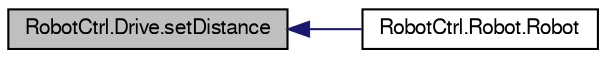 digraph G
{
  edge [fontname="FreeSans",fontsize="10",labelfontname="FreeSans",labelfontsize="10"];
  node [fontname="FreeSans",fontsize="10",shape=record];
  rankdir=LR;
  Node1 [label="RobotCtrl.Drive.setDistance",height=0.2,width=0.4,color="black", fillcolor="grey75", style="filled" fontcolor="black"];
  Node1 -> Node2 [dir=back,color="midnightblue",fontsize="10",style="solid"];
  Node2 [label="RobotCtrl.Robot.Robot",height=0.2,width=0.4,color="black", fillcolor="white", style="filled",URL="$class_robot_ctrl_1_1_robot.html#acdd921df41328916b058eaad84ed3078"];
}
